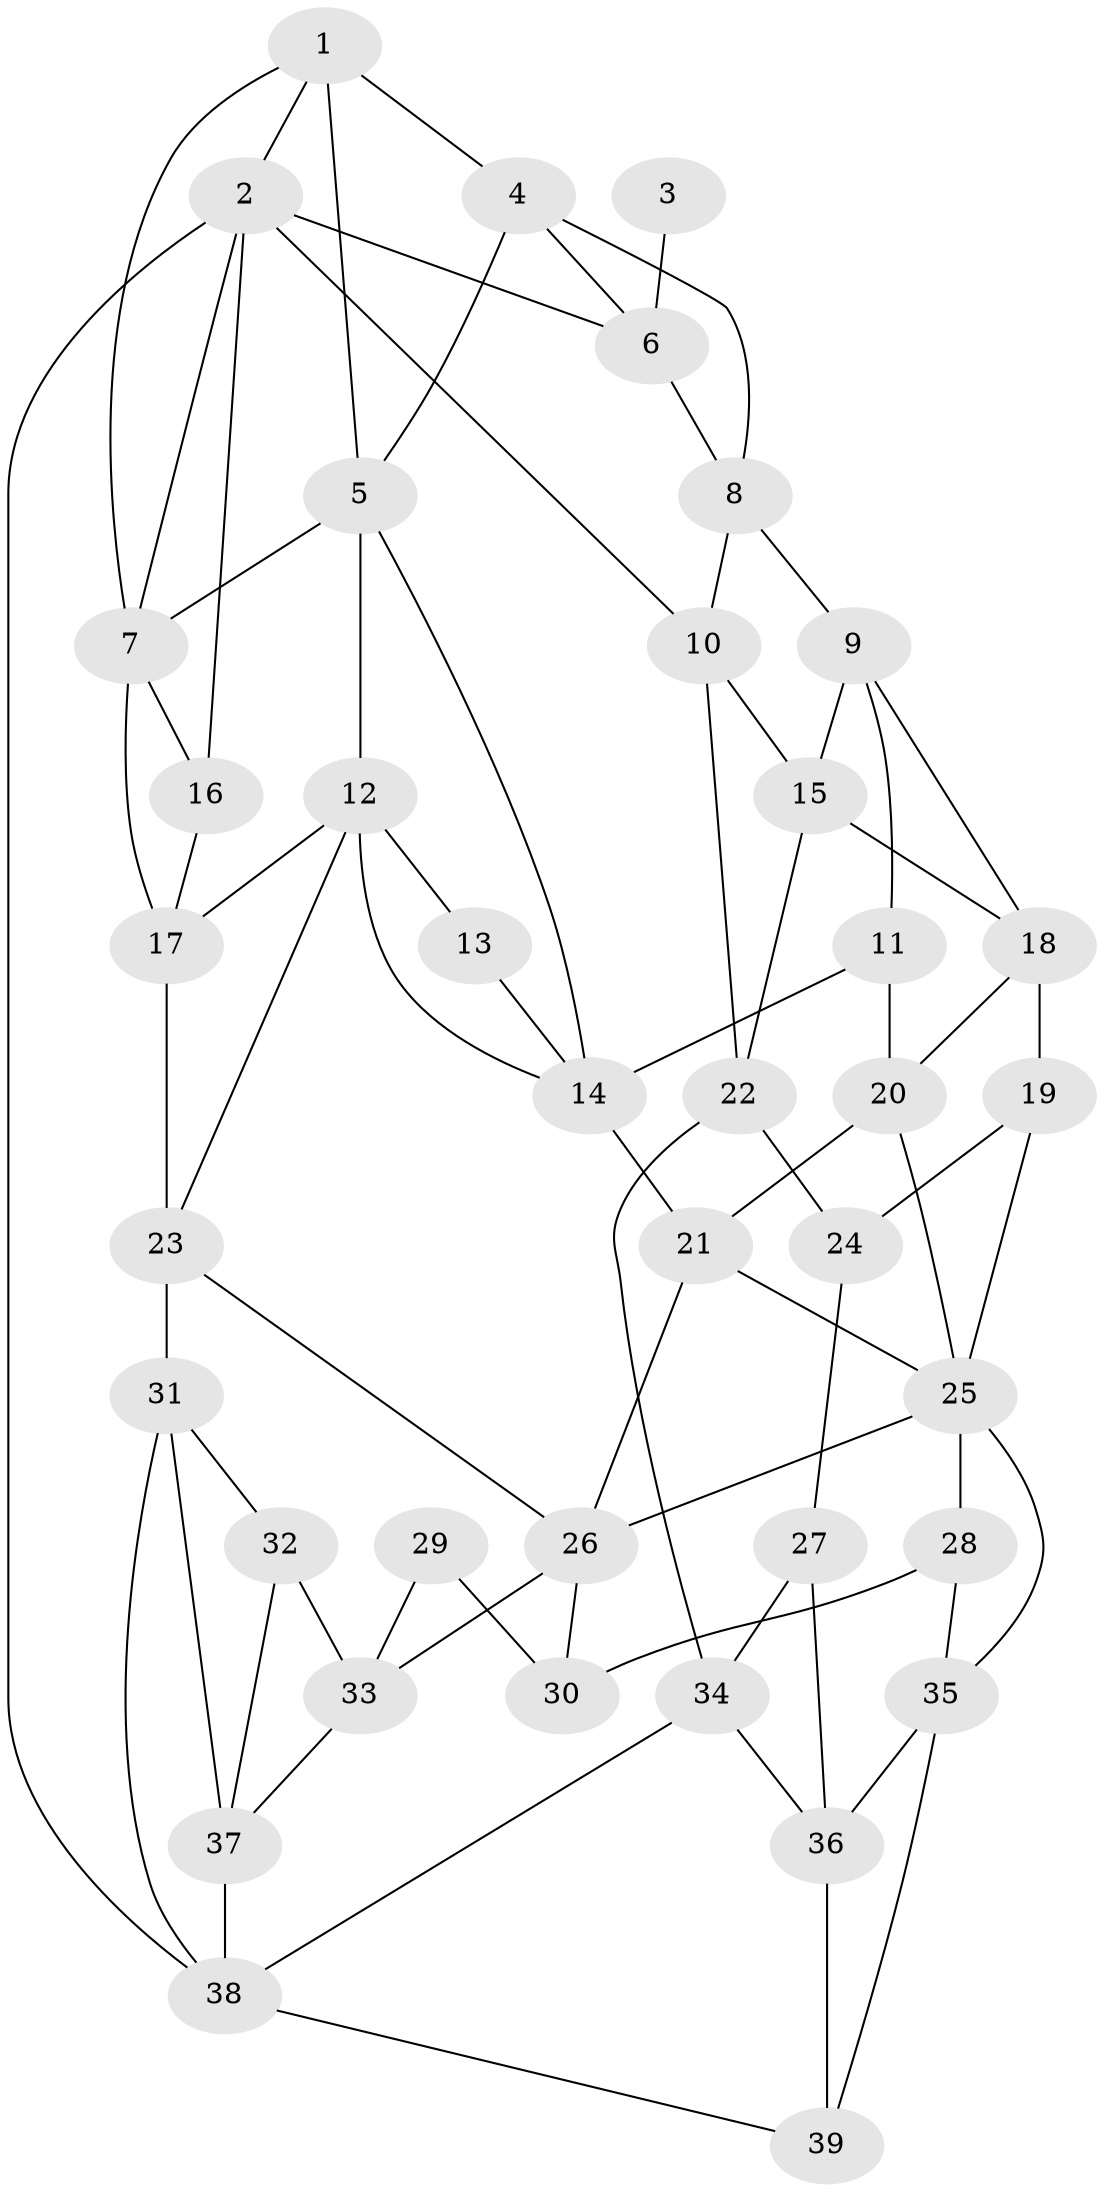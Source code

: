 // original degree distribution, {3: 0.024193548387096774, 6: 0.21774193548387097, 4: 0.21774193548387097, 5: 0.5403225806451613}
// Generated by graph-tools (version 1.1) at 2025/38/03/04/25 23:38:20]
// undirected, 39 vertices, 75 edges
graph export_dot {
  node [color=gray90,style=filled];
  1;
  2;
  3;
  4;
  5;
  6;
  7;
  8;
  9;
  10;
  11;
  12;
  13;
  14;
  15;
  16;
  17;
  18;
  19;
  20;
  21;
  22;
  23;
  24;
  25;
  26;
  27;
  28;
  29;
  30;
  31;
  32;
  33;
  34;
  35;
  36;
  37;
  38;
  39;
  1 -- 2 [weight=1.0];
  1 -- 4 [weight=1.0];
  1 -- 5 [weight=1.0];
  1 -- 7 [weight=1.0];
  2 -- 6 [weight=1.0];
  2 -- 7 [weight=1.0];
  2 -- 10 [weight=1.0];
  2 -- 16 [weight=1.0];
  2 -- 38 [weight=2.0];
  3 -- 6 [weight=2.0];
  4 -- 5 [weight=1.0];
  4 -- 6 [weight=1.0];
  4 -- 8 [weight=1.0];
  5 -- 7 [weight=1.0];
  5 -- 12 [weight=1.0];
  5 -- 14 [weight=1.0];
  6 -- 8 [weight=2.0];
  7 -- 16 [weight=1.0];
  7 -- 17 [weight=1.0];
  8 -- 9 [weight=2.0];
  8 -- 10 [weight=1.0];
  9 -- 11 [weight=1.0];
  9 -- 15 [weight=1.0];
  9 -- 18 [weight=1.0];
  10 -- 15 [weight=1.0];
  10 -- 22 [weight=2.0];
  11 -- 14 [weight=1.0];
  11 -- 20 [weight=2.0];
  12 -- 13 [weight=2.0];
  12 -- 14 [weight=1.0];
  12 -- 17 [weight=1.0];
  12 -- 23 [weight=1.0];
  13 -- 14 [weight=1.0];
  14 -- 21 [weight=2.0];
  15 -- 18 [weight=1.0];
  15 -- 22 [weight=1.0];
  16 -- 17 [weight=2.0];
  17 -- 23 [weight=2.0];
  18 -- 19 [weight=1.0];
  18 -- 20 [weight=2.0];
  19 -- 24 [weight=1.0];
  19 -- 25 [weight=1.0];
  20 -- 21 [weight=1.0];
  20 -- 25 [weight=1.0];
  21 -- 25 [weight=1.0];
  21 -- 26 [weight=1.0];
  22 -- 24 [weight=2.0];
  22 -- 34 [weight=1.0];
  23 -- 26 [weight=1.0];
  23 -- 31 [weight=2.0];
  24 -- 27 [weight=1.0];
  25 -- 26 [weight=1.0];
  25 -- 28 [weight=1.0];
  25 -- 35 [weight=1.0];
  26 -- 30 [weight=2.0];
  26 -- 33 [weight=1.0];
  27 -- 34 [weight=1.0];
  27 -- 36 [weight=1.0];
  28 -- 30 [weight=2.0];
  28 -- 35 [weight=1.0];
  29 -- 30 [weight=2.0];
  29 -- 33 [weight=1.0];
  31 -- 32 [weight=1.0];
  31 -- 37 [weight=2.0];
  31 -- 38 [weight=1.0];
  32 -- 33 [weight=2.0];
  32 -- 37 [weight=1.0];
  33 -- 37 [weight=1.0];
  34 -- 36 [weight=1.0];
  34 -- 38 [weight=1.0];
  35 -- 36 [weight=2.0];
  35 -- 39 [weight=1.0];
  36 -- 39 [weight=2.0];
  37 -- 38 [weight=1.0];
  38 -- 39 [weight=2.0];
}
